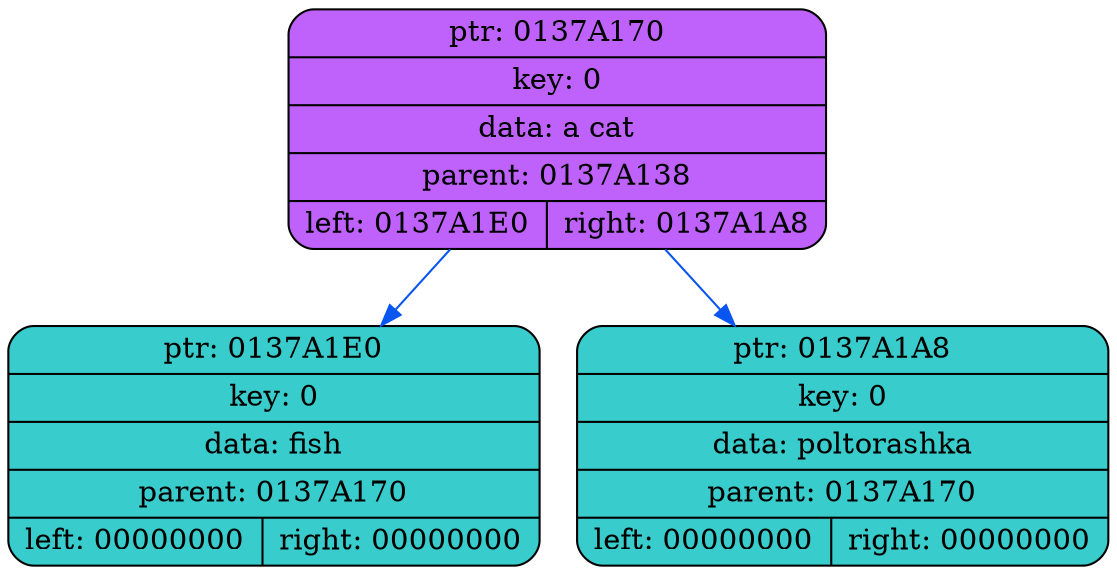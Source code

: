 digraph
{
    rankdir=TP

        node0137A170[shape=record,style="rounded,filled",fillcolor="#BF62FC",label="{ ptr: 0137A170 | key: 0 | data: a cat| parent: 0137A138| { left: 0137A1E0 | right: 0137A1A8 }}"];
    node0137A170 -> node0137A1E0[color="#0855F0"]
    node0137A1E0[shape=record,style="rounded,filled",fillcolor="#39CCCC",label="{ ptr: 0137A1E0 | key: 0 | data: fish| parent: 0137A170 | { left: 00000000 | right: 00000000 }}"];
    node0137A170 -> node0137A1A8[color="#0855F0"]
    node0137A1A8[shape=record,style="rounded,filled",fillcolor="#39CCCC",label="{ ptr: 0137A1A8 | key: 0 | data: poltorashka| parent: 0137A170 | { left: 00000000 | right: 00000000 }}"];
}